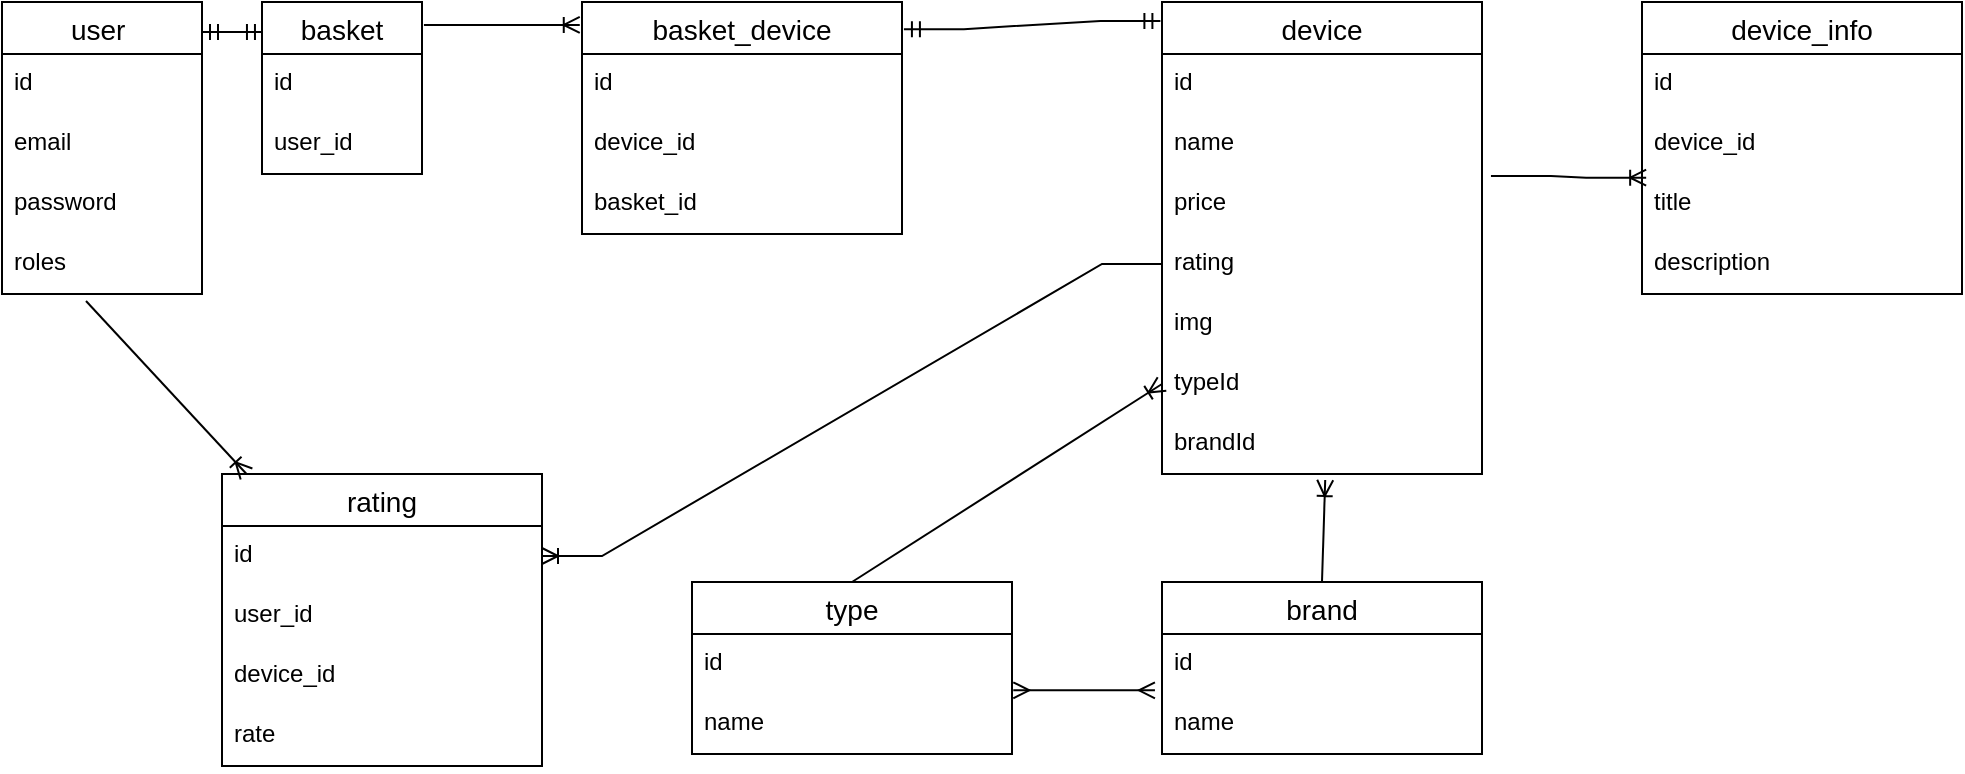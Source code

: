 <mxfile version="21.3.2" type="github">
  <diagram name="Page-1" id="ykXjOiRDVIfzbeVSd98I">
    <mxGraphModel dx="838" dy="461" grid="1" gridSize="10" guides="1" tooltips="1" connect="1" arrows="1" fold="1" page="1" pageScale="1" pageWidth="850" pageHeight="1100" math="0" shadow="0">
      <root>
        <mxCell id="0" />
        <mxCell id="1" parent="0" />
        <mxCell id="uJOoqWfhr_5EmS4-Q381-1" value="user " style="swimlane;fontStyle=0;childLayout=stackLayout;horizontal=1;startSize=26;horizontalStack=0;resizeParent=1;resizeParentMax=0;resizeLast=0;collapsible=1;marginBottom=0;align=center;fontSize=14;" vertex="1" parent="1">
          <mxGeometry y="60" width="100" height="146" as="geometry" />
        </mxCell>
        <mxCell id="uJOoqWfhr_5EmS4-Q381-2" value="id" style="text;strokeColor=none;fillColor=none;spacingLeft=4;spacingRight=4;overflow=hidden;rotatable=0;points=[[0,0.5],[1,0.5]];portConstraint=eastwest;fontSize=12;whiteSpace=wrap;html=1;" vertex="1" parent="uJOoqWfhr_5EmS4-Q381-1">
          <mxGeometry y="26" width="100" height="30" as="geometry" />
        </mxCell>
        <mxCell id="uJOoqWfhr_5EmS4-Q381-3" value="email" style="text;strokeColor=none;fillColor=none;spacingLeft=4;spacingRight=4;overflow=hidden;rotatable=0;points=[[0,0.5],[1,0.5]];portConstraint=eastwest;fontSize=12;whiteSpace=wrap;html=1;" vertex="1" parent="uJOoqWfhr_5EmS4-Q381-1">
          <mxGeometry y="56" width="100" height="30" as="geometry" />
        </mxCell>
        <mxCell id="uJOoqWfhr_5EmS4-Q381-4" value="password" style="text;strokeColor=none;fillColor=none;spacingLeft=4;spacingRight=4;overflow=hidden;rotatable=0;points=[[0,0.5],[1,0.5]];portConstraint=eastwest;fontSize=12;whiteSpace=wrap;html=1;" vertex="1" parent="uJOoqWfhr_5EmS4-Q381-1">
          <mxGeometry y="86" width="100" height="30" as="geometry" />
        </mxCell>
        <mxCell id="uJOoqWfhr_5EmS4-Q381-5" value="roles" style="text;strokeColor=none;fillColor=none;spacingLeft=4;spacingRight=4;overflow=hidden;rotatable=0;points=[[0,0.5],[1,0.5]];portConstraint=eastwest;fontSize=12;whiteSpace=wrap;html=1;" vertex="1" parent="uJOoqWfhr_5EmS4-Q381-1">
          <mxGeometry y="116" width="100" height="30" as="geometry" />
        </mxCell>
        <mxCell id="uJOoqWfhr_5EmS4-Q381-7" value="basket" style="swimlane;fontStyle=0;childLayout=stackLayout;horizontal=1;startSize=26;horizontalStack=0;resizeParent=1;resizeParentMax=0;resizeLast=0;collapsible=1;marginBottom=0;align=center;fontSize=14;" vertex="1" parent="1">
          <mxGeometry x="130" y="60" width="80" height="86" as="geometry" />
        </mxCell>
        <mxCell id="uJOoqWfhr_5EmS4-Q381-8" value="id" style="text;strokeColor=none;fillColor=none;spacingLeft=4;spacingRight=4;overflow=hidden;rotatable=0;points=[[0,0.5],[1,0.5]];portConstraint=eastwest;fontSize=12;whiteSpace=wrap;html=1;" vertex="1" parent="uJOoqWfhr_5EmS4-Q381-7">
          <mxGeometry y="26" width="80" height="30" as="geometry" />
        </mxCell>
        <mxCell id="uJOoqWfhr_5EmS4-Q381-9" value="user_id" style="text;strokeColor=none;fillColor=none;spacingLeft=4;spacingRight=4;overflow=hidden;rotatable=0;points=[[0,0.5],[1,0.5]];portConstraint=eastwest;fontSize=12;whiteSpace=wrap;html=1;" vertex="1" parent="uJOoqWfhr_5EmS4-Q381-7">
          <mxGeometry y="56" width="80" height="30" as="geometry" />
        </mxCell>
        <mxCell id="uJOoqWfhr_5EmS4-Q381-12" value="" style="edgeStyle=entityRelationEdgeStyle;fontSize=12;html=1;endArrow=ERmandOne;startArrow=ERmandOne;rounded=0;exitX=1;exitY=0.103;exitDx=0;exitDy=0;exitPerimeter=0;entryX=0.006;entryY=0.174;entryDx=0;entryDy=0;entryPerimeter=0;" edge="1" parent="1" source="uJOoqWfhr_5EmS4-Q381-1" target="uJOoqWfhr_5EmS4-Q381-7">
          <mxGeometry width="100" height="100" relative="1" as="geometry">
            <mxPoint x="190" y="186" as="sourcePoint" />
            <mxPoint x="290" y="86" as="targetPoint" />
          </mxGeometry>
        </mxCell>
        <mxCell id="uJOoqWfhr_5EmS4-Q381-13" value="device" style="swimlane;fontStyle=0;childLayout=stackLayout;horizontal=1;startSize=26;horizontalStack=0;resizeParent=1;resizeParentMax=0;resizeLast=0;collapsible=1;marginBottom=0;align=center;fontSize=14;" vertex="1" parent="1">
          <mxGeometry x="580" y="60" width="160" height="236" as="geometry" />
        </mxCell>
        <mxCell id="uJOoqWfhr_5EmS4-Q381-14" value="id" style="text;strokeColor=none;fillColor=none;spacingLeft=4;spacingRight=4;overflow=hidden;rotatable=0;points=[[0,0.5],[1,0.5]];portConstraint=eastwest;fontSize=12;whiteSpace=wrap;html=1;" vertex="1" parent="uJOoqWfhr_5EmS4-Q381-13">
          <mxGeometry y="26" width="160" height="30" as="geometry" />
        </mxCell>
        <mxCell id="uJOoqWfhr_5EmS4-Q381-15" value="name" style="text;strokeColor=none;fillColor=none;spacingLeft=4;spacingRight=4;overflow=hidden;rotatable=0;points=[[0,0.5],[1,0.5]];portConstraint=eastwest;fontSize=12;whiteSpace=wrap;html=1;" vertex="1" parent="uJOoqWfhr_5EmS4-Q381-13">
          <mxGeometry y="56" width="160" height="30" as="geometry" />
        </mxCell>
        <mxCell id="uJOoqWfhr_5EmS4-Q381-16" value="price" style="text;strokeColor=none;fillColor=none;spacingLeft=4;spacingRight=4;overflow=hidden;rotatable=0;points=[[0,0.5],[1,0.5]];portConstraint=eastwest;fontSize=12;whiteSpace=wrap;html=1;" vertex="1" parent="uJOoqWfhr_5EmS4-Q381-13">
          <mxGeometry y="86" width="160" height="30" as="geometry" />
        </mxCell>
        <mxCell id="uJOoqWfhr_5EmS4-Q381-17" value="rating" style="text;strokeColor=none;fillColor=none;spacingLeft=4;spacingRight=4;overflow=hidden;rotatable=0;points=[[0,0.5],[1,0.5]];portConstraint=eastwest;fontSize=12;whiteSpace=wrap;html=1;" vertex="1" parent="uJOoqWfhr_5EmS4-Q381-13">
          <mxGeometry y="116" width="160" height="30" as="geometry" />
        </mxCell>
        <mxCell id="uJOoqWfhr_5EmS4-Q381-18" value="img" style="text;strokeColor=none;fillColor=none;spacingLeft=4;spacingRight=4;overflow=hidden;rotatable=0;points=[[0,0.5],[1,0.5]];portConstraint=eastwest;fontSize=12;whiteSpace=wrap;html=1;" vertex="1" parent="uJOoqWfhr_5EmS4-Q381-13">
          <mxGeometry y="146" width="160" height="30" as="geometry" />
        </mxCell>
        <mxCell id="uJOoqWfhr_5EmS4-Q381-19" value="typeId" style="text;strokeColor=none;fillColor=none;spacingLeft=4;spacingRight=4;overflow=hidden;rotatable=0;points=[[0,0.5],[1,0.5]];portConstraint=eastwest;fontSize=12;whiteSpace=wrap;html=1;" vertex="1" parent="uJOoqWfhr_5EmS4-Q381-13">
          <mxGeometry y="176" width="160" height="30" as="geometry" />
        </mxCell>
        <mxCell id="uJOoqWfhr_5EmS4-Q381-20" value="brandId" style="text;strokeColor=none;fillColor=none;spacingLeft=4;spacingRight=4;overflow=hidden;rotatable=0;points=[[0,0.5],[1,0.5]];portConstraint=eastwest;fontSize=12;whiteSpace=wrap;html=1;" vertex="1" parent="uJOoqWfhr_5EmS4-Q381-13">
          <mxGeometry y="206" width="160" height="30" as="geometry" />
        </mxCell>
        <mxCell id="uJOoqWfhr_5EmS4-Q381-21" value="brand" style="swimlane;fontStyle=0;childLayout=stackLayout;horizontal=1;startSize=26;horizontalStack=0;resizeParent=1;resizeParentMax=0;resizeLast=0;collapsible=1;marginBottom=0;align=center;fontSize=14;" vertex="1" parent="1">
          <mxGeometry x="580" y="350" width="160" height="86" as="geometry" />
        </mxCell>
        <mxCell id="uJOoqWfhr_5EmS4-Q381-22" value="id" style="text;strokeColor=none;fillColor=none;spacingLeft=4;spacingRight=4;overflow=hidden;rotatable=0;points=[[0,0.5],[1,0.5]];portConstraint=eastwest;fontSize=12;whiteSpace=wrap;html=1;" vertex="1" parent="uJOoqWfhr_5EmS4-Q381-21">
          <mxGeometry y="26" width="160" height="30" as="geometry" />
        </mxCell>
        <mxCell id="uJOoqWfhr_5EmS4-Q381-23" value="name" style="text;strokeColor=none;fillColor=none;spacingLeft=4;spacingRight=4;overflow=hidden;rotatable=0;points=[[0,0.5],[1,0.5]];portConstraint=eastwest;fontSize=12;whiteSpace=wrap;html=1;" vertex="1" parent="uJOoqWfhr_5EmS4-Q381-21">
          <mxGeometry y="56" width="160" height="30" as="geometry" />
        </mxCell>
        <mxCell id="uJOoqWfhr_5EmS4-Q381-38" value="type" style="swimlane;fontStyle=0;childLayout=stackLayout;horizontal=1;startSize=26;horizontalStack=0;resizeParent=1;resizeParentMax=0;resizeLast=0;collapsible=1;marginBottom=0;align=center;fontSize=14;" vertex="1" parent="1">
          <mxGeometry x="345" y="350" width="160" height="86" as="geometry" />
        </mxCell>
        <mxCell id="uJOoqWfhr_5EmS4-Q381-39" value="id" style="text;strokeColor=none;fillColor=none;spacingLeft=4;spacingRight=4;overflow=hidden;rotatable=0;points=[[0,0.5],[1,0.5]];portConstraint=eastwest;fontSize=12;whiteSpace=wrap;html=1;" vertex="1" parent="uJOoqWfhr_5EmS4-Q381-38">
          <mxGeometry y="26" width="160" height="30" as="geometry" />
        </mxCell>
        <mxCell id="uJOoqWfhr_5EmS4-Q381-40" value="name" style="text;strokeColor=none;fillColor=none;spacingLeft=4;spacingRight=4;overflow=hidden;rotatable=0;points=[[0,0.5],[1,0.5]];portConstraint=eastwest;fontSize=12;whiteSpace=wrap;html=1;" vertex="1" parent="uJOoqWfhr_5EmS4-Q381-38">
          <mxGeometry y="56" width="160" height="30" as="geometry" />
        </mxCell>
        <mxCell id="uJOoqWfhr_5EmS4-Q381-44" value="" style="fontSize=12;html=1;endArrow=ERoneToMany;rounded=0;entryX=0;entryY=0.5;entryDx=0;entryDy=0;exitX=0.5;exitY=0;exitDx=0;exitDy=0;" edge="1" parent="1" source="uJOoqWfhr_5EmS4-Q381-38" target="uJOoqWfhr_5EmS4-Q381-19">
          <mxGeometry width="100" height="100" relative="1" as="geometry">
            <mxPoint x="470" y="350" as="sourcePoint" />
            <mxPoint x="570" y="250" as="targetPoint" />
          </mxGeometry>
        </mxCell>
        <mxCell id="uJOoqWfhr_5EmS4-Q381-45" value="" style="fontSize=12;html=1;endArrow=ERoneToMany;rounded=0;entryX=0.51;entryY=1.1;entryDx=0;entryDy=0;entryPerimeter=0;exitX=0.5;exitY=0;exitDx=0;exitDy=0;" edge="1" parent="1" source="uJOoqWfhr_5EmS4-Q381-21" target="uJOoqWfhr_5EmS4-Q381-20">
          <mxGeometry width="100" height="100" relative="1" as="geometry">
            <mxPoint x="740" y="420" as="sourcePoint" />
            <mxPoint x="840" y="320" as="targetPoint" />
          </mxGeometry>
        </mxCell>
        <mxCell id="uJOoqWfhr_5EmS4-Q381-46" value="" style="edgeStyle=entityRelationEdgeStyle;fontSize=12;html=1;endArrow=ERmany;startArrow=ERmany;rounded=0;entryX=-0.022;entryY=0.938;entryDx=0;entryDy=0;entryPerimeter=0;exitX=1.004;exitY=-0.062;exitDx=0;exitDy=0;exitPerimeter=0;" edge="1" parent="1" source="uJOoqWfhr_5EmS4-Q381-40" target="uJOoqWfhr_5EmS4-Q381-22">
          <mxGeometry width="100" height="100" relative="1" as="geometry">
            <mxPoint x="470" y="410" as="sourcePoint" />
            <mxPoint x="570" y="310" as="targetPoint" />
          </mxGeometry>
        </mxCell>
        <mxCell id="uJOoqWfhr_5EmS4-Q381-47" value="device_info" style="swimlane;fontStyle=0;childLayout=stackLayout;horizontal=1;startSize=26;horizontalStack=0;resizeParent=1;resizeParentMax=0;resizeLast=0;collapsible=1;marginBottom=0;align=center;fontSize=14;" vertex="1" parent="1">
          <mxGeometry x="820" y="60" width="160" height="146" as="geometry" />
        </mxCell>
        <mxCell id="uJOoqWfhr_5EmS4-Q381-48" value="id" style="text;strokeColor=none;fillColor=none;spacingLeft=4;spacingRight=4;overflow=hidden;rotatable=0;points=[[0,0.5],[1,0.5]];portConstraint=eastwest;fontSize=12;whiteSpace=wrap;html=1;" vertex="1" parent="uJOoqWfhr_5EmS4-Q381-47">
          <mxGeometry y="26" width="160" height="30" as="geometry" />
        </mxCell>
        <mxCell id="uJOoqWfhr_5EmS4-Q381-49" value="device_id" style="text;strokeColor=none;fillColor=none;spacingLeft=4;spacingRight=4;overflow=hidden;rotatable=0;points=[[0,0.5],[1,0.5]];portConstraint=eastwest;fontSize=12;whiteSpace=wrap;html=1;" vertex="1" parent="uJOoqWfhr_5EmS4-Q381-47">
          <mxGeometry y="56" width="160" height="30" as="geometry" />
        </mxCell>
        <mxCell id="uJOoqWfhr_5EmS4-Q381-50" value="title" style="text;strokeColor=none;fillColor=none;spacingLeft=4;spacingRight=4;overflow=hidden;rotatable=0;points=[[0,0.5],[1,0.5]];portConstraint=eastwest;fontSize=12;whiteSpace=wrap;html=1;" vertex="1" parent="uJOoqWfhr_5EmS4-Q381-47">
          <mxGeometry y="86" width="160" height="30" as="geometry" />
        </mxCell>
        <mxCell id="uJOoqWfhr_5EmS4-Q381-51" value="description" style="text;strokeColor=none;fillColor=none;spacingLeft=4;spacingRight=4;overflow=hidden;rotatable=0;points=[[0,0.5],[1,0.5]];portConstraint=eastwest;fontSize=12;whiteSpace=wrap;html=1;" vertex="1" parent="uJOoqWfhr_5EmS4-Q381-47">
          <mxGeometry y="116" width="160" height="30" as="geometry" />
        </mxCell>
        <mxCell id="uJOoqWfhr_5EmS4-Q381-52" value="" style="edgeStyle=entityRelationEdgeStyle;fontSize=12;html=1;endArrow=ERoneToMany;rounded=0;exitX=1.028;exitY=0.033;exitDx=0;exitDy=0;exitPerimeter=0;entryX=0.013;entryY=0.061;entryDx=0;entryDy=0;entryPerimeter=0;" edge="1" parent="1" source="uJOoqWfhr_5EmS4-Q381-16" target="uJOoqWfhr_5EmS4-Q381-50">
          <mxGeometry width="100" height="100" relative="1" as="geometry">
            <mxPoint x="680" y="170" as="sourcePoint" />
            <mxPoint x="780" y="70" as="targetPoint" />
          </mxGeometry>
        </mxCell>
        <mxCell id="uJOoqWfhr_5EmS4-Q381-53" value="basket_device" style="swimlane;fontStyle=0;childLayout=stackLayout;horizontal=1;startSize=26;horizontalStack=0;resizeParent=1;resizeParentMax=0;resizeLast=0;collapsible=1;marginBottom=0;align=center;fontSize=14;" vertex="1" parent="1">
          <mxGeometry x="290" y="60" width="160" height="116" as="geometry" />
        </mxCell>
        <mxCell id="uJOoqWfhr_5EmS4-Q381-54" value="id" style="text;strokeColor=none;fillColor=none;spacingLeft=4;spacingRight=4;overflow=hidden;rotatable=0;points=[[0,0.5],[1,0.5]];portConstraint=eastwest;fontSize=12;whiteSpace=wrap;html=1;" vertex="1" parent="uJOoqWfhr_5EmS4-Q381-53">
          <mxGeometry y="26" width="160" height="30" as="geometry" />
        </mxCell>
        <mxCell id="uJOoqWfhr_5EmS4-Q381-55" value="device_id" style="text;strokeColor=none;fillColor=none;spacingLeft=4;spacingRight=4;overflow=hidden;rotatable=0;points=[[0,0.5],[1,0.5]];portConstraint=eastwest;fontSize=12;whiteSpace=wrap;html=1;" vertex="1" parent="uJOoqWfhr_5EmS4-Q381-53">
          <mxGeometry y="56" width="160" height="30" as="geometry" />
        </mxCell>
        <mxCell id="uJOoqWfhr_5EmS4-Q381-56" value="basket_id" style="text;strokeColor=none;fillColor=none;spacingLeft=4;spacingRight=4;overflow=hidden;rotatable=0;points=[[0,0.5],[1,0.5]];portConstraint=eastwest;fontSize=12;whiteSpace=wrap;html=1;" vertex="1" parent="uJOoqWfhr_5EmS4-Q381-53">
          <mxGeometry y="86" width="160" height="30" as="geometry" />
        </mxCell>
        <mxCell id="uJOoqWfhr_5EmS4-Q381-57" value="" style="edgeStyle=entityRelationEdgeStyle;fontSize=12;html=1;endArrow=ERoneToMany;rounded=0;exitX=1.012;exitY=0.134;exitDx=0;exitDy=0;exitPerimeter=0;entryX=-0.007;entryY=0.099;entryDx=0;entryDy=0;entryPerimeter=0;" edge="1" parent="1" source="uJOoqWfhr_5EmS4-Q381-7" target="uJOoqWfhr_5EmS4-Q381-53">
          <mxGeometry width="100" height="100" relative="1" as="geometry">
            <mxPoint x="220" y="70" as="sourcePoint" />
            <mxPoint x="440" y="120" as="targetPoint" />
          </mxGeometry>
        </mxCell>
        <mxCell id="uJOoqWfhr_5EmS4-Q381-58" value="" style="edgeStyle=entityRelationEdgeStyle;fontSize=12;html=1;endArrow=ERmandOne;startArrow=ERmandOne;rounded=0;exitX=1.006;exitY=0.117;exitDx=0;exitDy=0;exitPerimeter=0;entryX=-0.005;entryY=0.04;entryDx=0;entryDy=0;entryPerimeter=0;" edge="1" parent="1" source="uJOoqWfhr_5EmS4-Q381-53" target="uJOoqWfhr_5EmS4-Q381-13">
          <mxGeometry width="100" height="100" relative="1" as="geometry">
            <mxPoint x="340" y="220" as="sourcePoint" />
            <mxPoint x="440" y="120" as="targetPoint" />
          </mxGeometry>
        </mxCell>
        <mxCell id="uJOoqWfhr_5EmS4-Q381-59" value="rating" style="swimlane;fontStyle=0;childLayout=stackLayout;horizontal=1;startSize=26;horizontalStack=0;resizeParent=1;resizeParentMax=0;resizeLast=0;collapsible=1;marginBottom=0;align=center;fontSize=14;" vertex="1" parent="1">
          <mxGeometry x="110" y="296" width="160" height="146" as="geometry" />
        </mxCell>
        <mxCell id="uJOoqWfhr_5EmS4-Q381-60" value="id" style="text;strokeColor=none;fillColor=none;spacingLeft=4;spacingRight=4;overflow=hidden;rotatable=0;points=[[0,0.5],[1,0.5]];portConstraint=eastwest;fontSize=12;whiteSpace=wrap;html=1;" vertex="1" parent="uJOoqWfhr_5EmS4-Q381-59">
          <mxGeometry y="26" width="160" height="30" as="geometry" />
        </mxCell>
        <mxCell id="uJOoqWfhr_5EmS4-Q381-61" value="user_id" style="text;strokeColor=none;fillColor=none;spacingLeft=4;spacingRight=4;overflow=hidden;rotatable=0;points=[[0,0.5],[1,0.5]];portConstraint=eastwest;fontSize=12;whiteSpace=wrap;html=1;" vertex="1" parent="uJOoqWfhr_5EmS4-Q381-59">
          <mxGeometry y="56" width="160" height="30" as="geometry" />
        </mxCell>
        <mxCell id="uJOoqWfhr_5EmS4-Q381-62" value="device_id" style="text;strokeColor=none;fillColor=none;spacingLeft=4;spacingRight=4;overflow=hidden;rotatable=0;points=[[0,0.5],[1,0.5]];portConstraint=eastwest;fontSize=12;whiteSpace=wrap;html=1;" vertex="1" parent="uJOoqWfhr_5EmS4-Q381-59">
          <mxGeometry y="86" width="160" height="30" as="geometry" />
        </mxCell>
        <mxCell id="uJOoqWfhr_5EmS4-Q381-63" value="rate" style="text;strokeColor=none;fillColor=none;spacingLeft=4;spacingRight=4;overflow=hidden;rotatable=0;points=[[0,0.5],[1,0.5]];portConstraint=eastwest;fontSize=12;whiteSpace=wrap;html=1;" vertex="1" parent="uJOoqWfhr_5EmS4-Q381-59">
          <mxGeometry y="116" width="160" height="30" as="geometry" />
        </mxCell>
        <mxCell id="uJOoqWfhr_5EmS4-Q381-64" value="" style="fontSize=12;html=1;endArrow=ERoneToMany;rounded=0;elbow=vertical;exitX=0.42;exitY=1.116;exitDx=0;exitDy=0;exitPerimeter=0;" edge="1" parent="1" source="uJOoqWfhr_5EmS4-Q381-5" target="uJOoqWfhr_5EmS4-Q381-59">
          <mxGeometry width="100" height="100" relative="1" as="geometry">
            <mxPoint x="120" y="230" as="sourcePoint" />
            <mxPoint x="150" y="290" as="targetPoint" />
          </mxGeometry>
        </mxCell>
        <mxCell id="uJOoqWfhr_5EmS4-Q381-65" value="" style="edgeStyle=entityRelationEdgeStyle;fontSize=12;html=1;endArrow=ERoneToMany;rounded=0;exitX=0;exitY=0.5;exitDx=0;exitDy=0;entryX=1;entryY=0.5;entryDx=0;entryDy=0;" edge="1" parent="1" source="uJOoqWfhr_5EmS4-Q381-17" target="uJOoqWfhr_5EmS4-Q381-60">
          <mxGeometry width="100" height="100" relative="1" as="geometry">
            <mxPoint x="250" y="300" as="sourcePoint" />
            <mxPoint x="360" y="270" as="targetPoint" />
          </mxGeometry>
        </mxCell>
      </root>
    </mxGraphModel>
  </diagram>
</mxfile>
